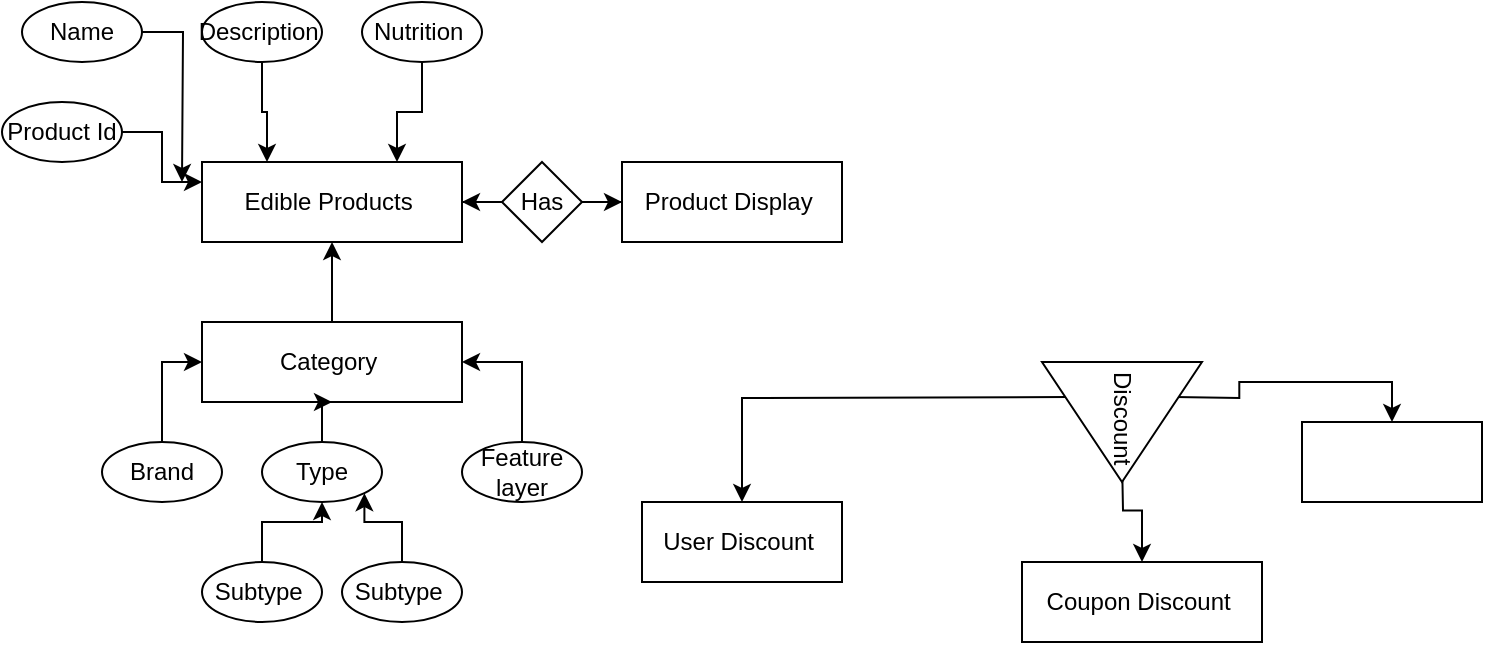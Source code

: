 <mxfile version="14.9.8" type="github">
  <diagram id="o0DlsNENsoFimQwdIdRT" name="Page-1">
    <mxGraphModel dx="86" dy="552" grid="1" gridSize="10" guides="1" tooltips="1" connect="1" arrows="1" fold="1" page="1" pageScale="1" pageWidth="850" pageHeight="1100" math="0" shadow="0">
      <root>
        <mxCell id="0" />
        <mxCell id="1" parent="0" />
        <mxCell id="IQcZgMmbsIFZZEIsL7-R-1" value="Edible Products&amp;nbsp;" style="rounded=0;whiteSpace=wrap;html=1;" parent="1" vertex="1">
          <mxGeometry x="990" y="240" width="130" height="40" as="geometry" />
        </mxCell>
        <mxCell id="IQcZgMmbsIFZZEIsL7-R-3" value="Product Display&amp;nbsp;" style="rounded=0;whiteSpace=wrap;html=1;" parent="1" vertex="1">
          <mxGeometry x="1200" y="240" width="110" height="40" as="geometry" />
        </mxCell>
        <mxCell id="IQcZgMmbsIFZZEIsL7-R-23" style="edgeStyle=orthogonalEdgeStyle;rounded=0;orthogonalLoop=1;jettySize=auto;html=1;entryX=0.5;entryY=1;entryDx=0;entryDy=0;" parent="1" source="IQcZgMmbsIFZZEIsL7-R-4" target="IQcZgMmbsIFZZEIsL7-R-1" edge="1">
          <mxGeometry relative="1" as="geometry" />
        </mxCell>
        <mxCell id="IQcZgMmbsIFZZEIsL7-R-4" value="Category&amp;nbsp;" style="rounded=0;whiteSpace=wrap;html=1;" parent="1" vertex="1">
          <mxGeometry x="990" y="320" width="130" height="40" as="geometry" />
        </mxCell>
        <mxCell id="IQcZgMmbsIFZZEIsL7-R-10" style="edgeStyle=orthogonalEdgeStyle;rounded=0;orthogonalLoop=1;jettySize=auto;html=1;entryX=0;entryY=0.5;entryDx=0;entryDy=0;" parent="1" source="IQcZgMmbsIFZZEIsL7-R-5" target="IQcZgMmbsIFZZEIsL7-R-4" edge="1">
          <mxGeometry relative="1" as="geometry" />
        </mxCell>
        <mxCell id="IQcZgMmbsIFZZEIsL7-R-5" value="Brand" style="ellipse;whiteSpace=wrap;html=1;rotation=0;" parent="1" vertex="1">
          <mxGeometry x="940" y="380" width="60" height="30" as="geometry" />
        </mxCell>
        <mxCell id="IQcZgMmbsIFZZEIsL7-R-17" style="edgeStyle=orthogonalEdgeStyle;rounded=0;orthogonalLoop=1;jettySize=auto;html=1;" parent="1" source="IQcZgMmbsIFZZEIsL7-R-6" edge="1">
          <mxGeometry relative="1" as="geometry">
            <mxPoint x="980" y="250" as="targetPoint" />
          </mxGeometry>
        </mxCell>
        <mxCell id="IQcZgMmbsIFZZEIsL7-R-6" value="Name" style="ellipse;whiteSpace=wrap;html=1;rotation=0;" parent="1" vertex="1">
          <mxGeometry x="900" y="160" width="60" height="30" as="geometry" />
        </mxCell>
        <mxCell id="IQcZgMmbsIFZZEIsL7-R-18" style="edgeStyle=orthogonalEdgeStyle;rounded=0;orthogonalLoop=1;jettySize=auto;html=1;entryX=0.25;entryY=0;entryDx=0;entryDy=0;" parent="1" source="IQcZgMmbsIFZZEIsL7-R-7" target="IQcZgMmbsIFZZEIsL7-R-1" edge="1">
          <mxGeometry relative="1" as="geometry" />
        </mxCell>
        <mxCell id="IQcZgMmbsIFZZEIsL7-R-7" value="Description&amp;nbsp;" style="ellipse;whiteSpace=wrap;html=1;rotation=0;" parent="1" vertex="1">
          <mxGeometry x="990" y="160" width="60" height="30" as="geometry" />
        </mxCell>
        <mxCell id="IQcZgMmbsIFZZEIsL7-R-11" style="edgeStyle=orthogonalEdgeStyle;rounded=0;orthogonalLoop=1;jettySize=auto;html=1;entryX=0.5;entryY=1;entryDx=0;entryDy=0;" parent="1" source="IQcZgMmbsIFZZEIsL7-R-8" target="IQcZgMmbsIFZZEIsL7-R-4" edge="1">
          <mxGeometry relative="1" as="geometry" />
        </mxCell>
        <mxCell id="IQcZgMmbsIFZZEIsL7-R-8" value="Type" style="ellipse;whiteSpace=wrap;html=1;rotation=0;" parent="1" vertex="1">
          <mxGeometry x="1020" y="380" width="60" height="30" as="geometry" />
        </mxCell>
        <mxCell id="IQcZgMmbsIFZZEIsL7-R-12" style="edgeStyle=orthogonalEdgeStyle;rounded=0;orthogonalLoop=1;jettySize=auto;html=1;entryX=1;entryY=0.5;entryDx=0;entryDy=0;" parent="1" source="IQcZgMmbsIFZZEIsL7-R-9" target="IQcZgMmbsIFZZEIsL7-R-4" edge="1">
          <mxGeometry relative="1" as="geometry" />
        </mxCell>
        <mxCell id="IQcZgMmbsIFZZEIsL7-R-9" value="Feature layer" style="ellipse;whiteSpace=wrap;html=1;rotation=0;" parent="1" vertex="1">
          <mxGeometry x="1120" y="380" width="60" height="30" as="geometry" />
        </mxCell>
        <mxCell id="IQcZgMmbsIFZZEIsL7-R-19" style="edgeStyle=orthogonalEdgeStyle;rounded=0;orthogonalLoop=1;jettySize=auto;html=1;entryX=0.75;entryY=0;entryDx=0;entryDy=0;" parent="1" source="IQcZgMmbsIFZZEIsL7-R-13" target="IQcZgMmbsIFZZEIsL7-R-1" edge="1">
          <mxGeometry relative="1" as="geometry" />
        </mxCell>
        <mxCell id="IQcZgMmbsIFZZEIsL7-R-13" value="Nutrition&amp;nbsp;" style="ellipse;whiteSpace=wrap;html=1;rotation=0;" parent="1" vertex="1">
          <mxGeometry x="1070" y="160" width="60" height="30" as="geometry" />
        </mxCell>
        <mxCell id="IQcZgMmbsIFZZEIsL7-R-15" style="edgeStyle=orthogonalEdgeStyle;rounded=0;orthogonalLoop=1;jettySize=auto;html=1;entryX=0;entryY=0.25;entryDx=0;entryDy=0;" parent="1" source="IQcZgMmbsIFZZEIsL7-R-14" target="IQcZgMmbsIFZZEIsL7-R-1" edge="1">
          <mxGeometry relative="1" as="geometry" />
        </mxCell>
        <mxCell id="IQcZgMmbsIFZZEIsL7-R-14" value="Product Id" style="ellipse;whiteSpace=wrap;html=1;rotation=0;" parent="1" vertex="1">
          <mxGeometry x="890" y="210" width="60" height="30" as="geometry" />
        </mxCell>
        <mxCell id="IQcZgMmbsIFZZEIsL7-R-21" style="edgeStyle=orthogonalEdgeStyle;rounded=0;orthogonalLoop=1;jettySize=auto;html=1;entryX=0;entryY=0.5;entryDx=0;entryDy=0;" parent="1" source="IQcZgMmbsIFZZEIsL7-R-20" target="IQcZgMmbsIFZZEIsL7-R-3" edge="1">
          <mxGeometry relative="1" as="geometry" />
        </mxCell>
        <mxCell id="IQcZgMmbsIFZZEIsL7-R-22" style="edgeStyle=orthogonalEdgeStyle;rounded=0;orthogonalLoop=1;jettySize=auto;html=1;" parent="1" source="IQcZgMmbsIFZZEIsL7-R-20" target="IQcZgMmbsIFZZEIsL7-R-1" edge="1">
          <mxGeometry relative="1" as="geometry" />
        </mxCell>
        <mxCell id="IQcZgMmbsIFZZEIsL7-R-20" value="Has" style="rhombus;whiteSpace=wrap;html=1;" parent="1" vertex="1">
          <mxGeometry x="1140" y="240" width="40" height="40" as="geometry" />
        </mxCell>
        <mxCell id="IQcZgMmbsIFZZEIsL7-R-28" style="edgeStyle=orthogonalEdgeStyle;rounded=0;orthogonalLoop=1;jettySize=auto;html=1;entryX=0.5;entryY=1;entryDx=0;entryDy=0;" parent="1" source="IQcZgMmbsIFZZEIsL7-R-24" target="IQcZgMmbsIFZZEIsL7-R-8" edge="1">
          <mxGeometry relative="1" as="geometry" />
        </mxCell>
        <mxCell id="IQcZgMmbsIFZZEIsL7-R-24" value="Subtype&amp;nbsp;" style="ellipse;whiteSpace=wrap;html=1;rotation=0;" parent="1" vertex="1">
          <mxGeometry x="990" y="440" width="60" height="30" as="geometry" />
        </mxCell>
        <mxCell id="IQcZgMmbsIFZZEIsL7-R-29" style="edgeStyle=orthogonalEdgeStyle;rounded=0;orthogonalLoop=1;jettySize=auto;html=1;entryX=1;entryY=1;entryDx=0;entryDy=0;" parent="1" source="IQcZgMmbsIFZZEIsL7-R-25" target="IQcZgMmbsIFZZEIsL7-R-8" edge="1">
          <mxGeometry relative="1" as="geometry" />
        </mxCell>
        <mxCell id="IQcZgMmbsIFZZEIsL7-R-25" value="Subtype&amp;nbsp;" style="ellipse;whiteSpace=wrap;html=1;rotation=0;" parent="1" vertex="1">
          <mxGeometry x="1060" y="440" width="60" height="30" as="geometry" />
        </mxCell>
        <mxCell id="IQcZgMmbsIFZZEIsL7-R-33" value="" style="edgeStyle=orthogonalEdgeStyle;rounded=0;orthogonalLoop=1;jettySize=auto;html=1;" parent="1" target="IQcZgMmbsIFZZEIsL7-R-32" edge="1">
          <mxGeometry relative="1" as="geometry">
            <mxPoint x="1423.75" y="357.5" as="sourcePoint" />
          </mxGeometry>
        </mxCell>
        <mxCell id="IQcZgMmbsIFZZEIsL7-R-35" value="" style="edgeStyle=orthogonalEdgeStyle;rounded=0;orthogonalLoop=1;jettySize=auto;html=1;" parent="1" target="IQcZgMmbsIFZZEIsL7-R-34" edge="1">
          <mxGeometry relative="1" as="geometry">
            <mxPoint x="1450" y="387.5" as="sourcePoint" />
          </mxGeometry>
        </mxCell>
        <mxCell id="IQcZgMmbsIFZZEIsL7-R-37" value="" style="edgeStyle=orthogonalEdgeStyle;rounded=0;orthogonalLoop=1;jettySize=auto;html=1;" parent="1" target="IQcZgMmbsIFZZEIsL7-R-36" edge="1">
          <mxGeometry relative="1" as="geometry">
            <mxPoint x="1476.25" y="357.5" as="sourcePoint" />
          </mxGeometry>
        </mxCell>
        <mxCell id="IQcZgMmbsIFZZEIsL7-R-32" value="User Discount&amp;nbsp;" style="whiteSpace=wrap;html=1;" parent="1" vertex="1">
          <mxGeometry x="1210" y="410" width="100" height="40" as="geometry" />
        </mxCell>
        <mxCell id="IQcZgMmbsIFZZEIsL7-R-34" value="Coupon Discount&amp;nbsp;" style="whiteSpace=wrap;html=1;" parent="1" vertex="1">
          <mxGeometry x="1400" y="440" width="120" height="40" as="geometry" />
        </mxCell>
        <mxCell id="IQcZgMmbsIFZZEIsL7-R-36" value="" style="whiteSpace=wrap;html=1;" parent="1" vertex="1">
          <mxGeometry x="1540" y="370" width="90" height="40" as="geometry" />
        </mxCell>
        <mxCell id="IQcZgMmbsIFZZEIsL7-R-38" value="Discount&amp;nbsp;" style="triangle;whiteSpace=wrap;html=1;fontColor=none;rotation=90;" parent="1" vertex="1">
          <mxGeometry x="1420" y="330" width="60" height="80" as="geometry" />
        </mxCell>
      </root>
    </mxGraphModel>
  </diagram>
</mxfile>
